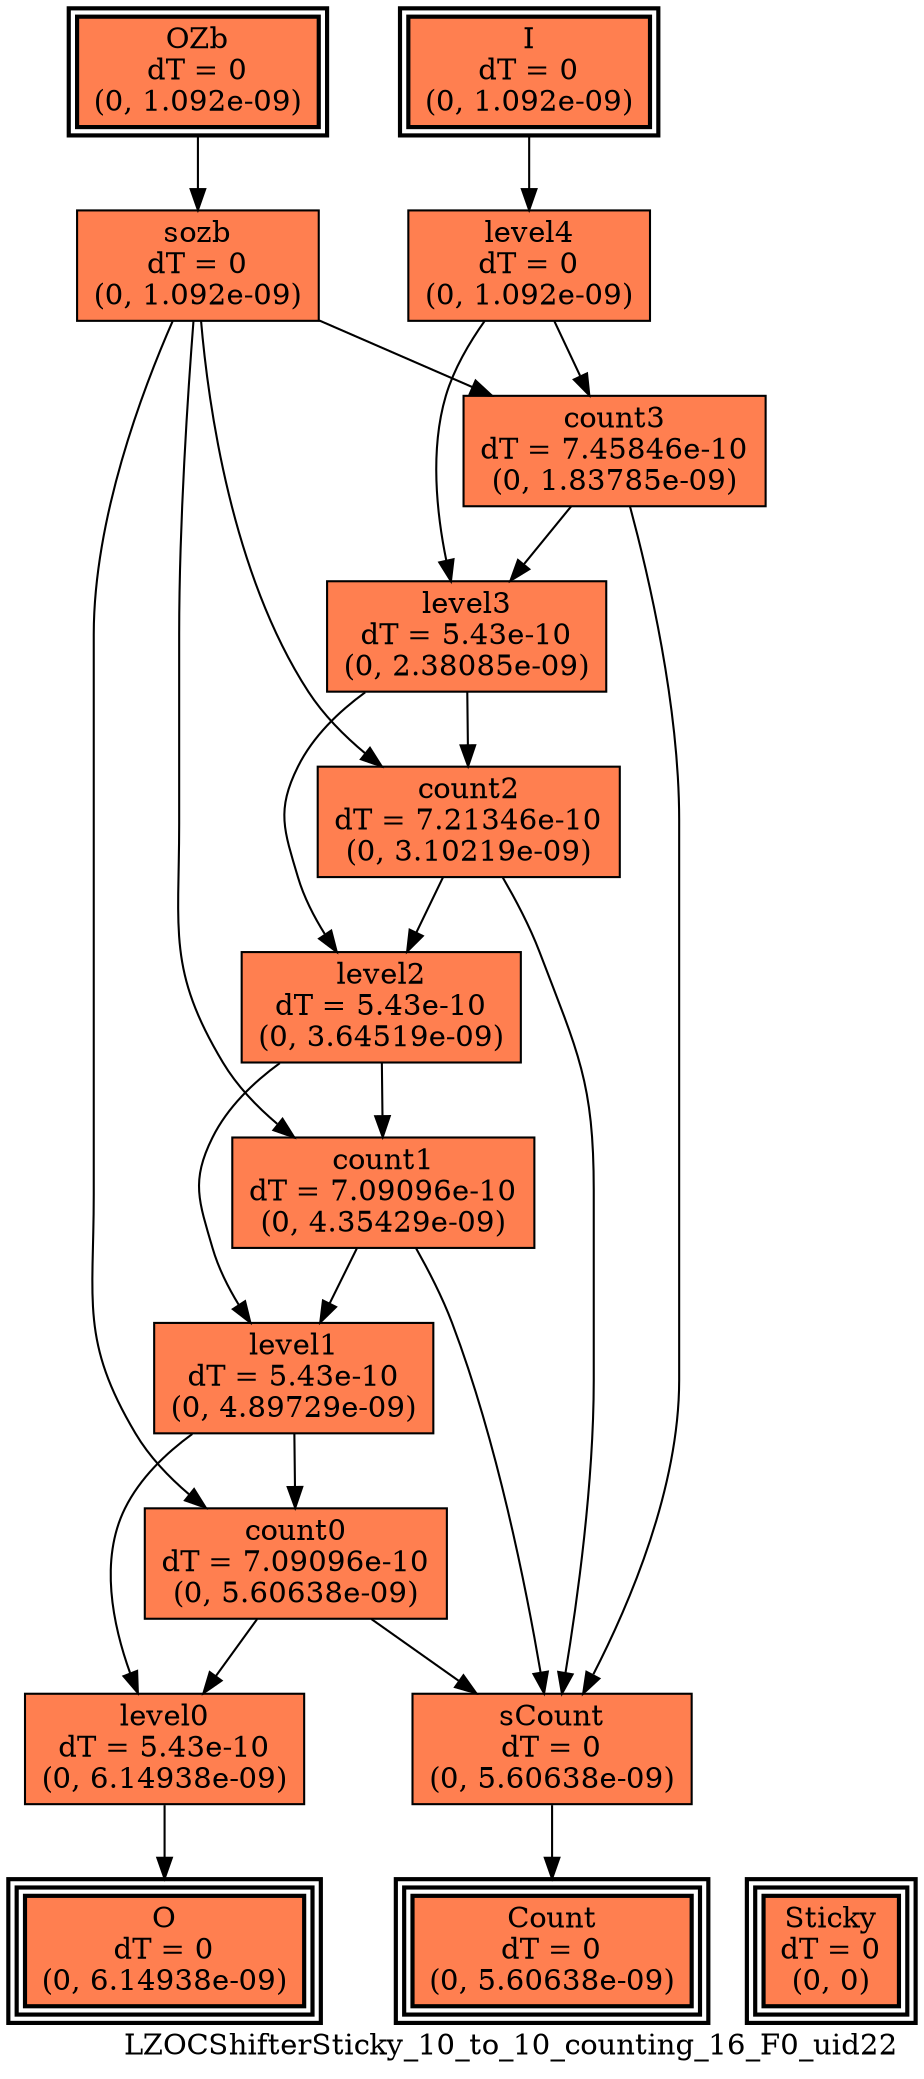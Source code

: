 digraph LZOCShifterSticky_10_to_10_counting_16_F0_uid22
{
	//graph drawing options
	label=LZOCShifterSticky_10_to_10_counting_16_F0_uid22;
	labelloc=bottom;
	labeljust=right;
	ratio=auto;
	nodesep=0.25;
	ranksep=0.5;

	//input/output signals of operator LZOCShifterSticky_10_to_10_counting_16_F0_uid22
	I__LZOCShifterSticky_10_to_10_counting_16_F0_uid22 [ label="I\ndT = 0\n(0, 1.092e-09)", shape=box, color=black, style="bold, filled", fillcolor=coral, peripheries=2 ];
	OZb__LZOCShifterSticky_10_to_10_counting_16_F0_uid22 [ label="OZb\ndT = 0\n(0, 1.092e-09)", shape=box, color=black, style="bold, filled", fillcolor=coral, peripheries=2 ];
	Count__LZOCShifterSticky_10_to_10_counting_16_F0_uid22 [ label="Count\ndT = 0\n(0, 5.60638e-09)", shape=box, color=black, style="bold, filled", fillcolor=coral, peripheries=3 ];
	O__LZOCShifterSticky_10_to_10_counting_16_F0_uid22 [ label="O\ndT = 0\n(0, 6.14938e-09)", shape=box, color=black, style="bold, filled", fillcolor=coral, peripheries=3 ];
	Sticky__LZOCShifterSticky_10_to_10_counting_16_F0_uid22 [ label="Sticky\ndT = 0\n(0, 0)", shape=box, color=black, style="bold, filled", fillcolor=coral, peripheries=3 ];
	{rank=same I__LZOCShifterSticky_10_to_10_counting_16_F0_uid22, OZb__LZOCShifterSticky_10_to_10_counting_16_F0_uid22};
	{rank=same Count__LZOCShifterSticky_10_to_10_counting_16_F0_uid22, O__LZOCShifterSticky_10_to_10_counting_16_F0_uid22, Sticky__LZOCShifterSticky_10_to_10_counting_16_F0_uid22};
	//internal signals of operator LZOCShifterSticky_10_to_10_counting_16_F0_uid22
	level4__LZOCShifterSticky_10_to_10_counting_16_F0_uid22 [ label="level4\ndT = 0\n(0, 1.092e-09)", shape=box, color=black, style=filled, fillcolor=coral, peripheries=1 ];
	sozb__LZOCShifterSticky_10_to_10_counting_16_F0_uid22 [ label="sozb\ndT = 0\n(0, 1.092e-09)", shape=box, color=black, style=filled, fillcolor=coral, peripheries=1 ];
	count3__LZOCShifterSticky_10_to_10_counting_16_F0_uid22 [ label="count3\ndT = 7.45846e-10\n(0, 1.83785e-09)", shape=box, color=black, style=filled, fillcolor=coral, peripheries=1 ];
	level3__LZOCShifterSticky_10_to_10_counting_16_F0_uid22 [ label="level3\ndT = 5.43e-10\n(0, 2.38085e-09)", shape=box, color=black, style=filled, fillcolor=coral, peripheries=1 ];
	count2__LZOCShifterSticky_10_to_10_counting_16_F0_uid22 [ label="count2\ndT = 7.21346e-10\n(0, 3.10219e-09)", shape=box, color=black, style=filled, fillcolor=coral, peripheries=1 ];
	level2__LZOCShifterSticky_10_to_10_counting_16_F0_uid22 [ label="level2\ndT = 5.43e-10\n(0, 3.64519e-09)", shape=box, color=black, style=filled, fillcolor=coral, peripheries=1 ];
	count1__LZOCShifterSticky_10_to_10_counting_16_F0_uid22 [ label="count1\ndT = 7.09096e-10\n(0, 4.35429e-09)", shape=box, color=black, style=filled, fillcolor=coral, peripheries=1 ];
	level1__LZOCShifterSticky_10_to_10_counting_16_F0_uid22 [ label="level1\ndT = 5.43e-10\n(0, 4.89729e-09)", shape=box, color=black, style=filled, fillcolor=coral, peripheries=1 ];
	count0__LZOCShifterSticky_10_to_10_counting_16_F0_uid22 [ label="count0\ndT = 7.09096e-10\n(0, 5.60638e-09)", shape=box, color=black, style=filled, fillcolor=coral, peripheries=1 ];
	level0__LZOCShifterSticky_10_to_10_counting_16_F0_uid22 [ label="level0\ndT = 5.43e-10\n(0, 6.14938e-09)", shape=box, color=black, style=filled, fillcolor=coral, peripheries=1 ];
	sCount__LZOCShifterSticky_10_to_10_counting_16_F0_uid22 [ label="sCount\ndT = 0\n(0, 5.60638e-09)", shape=box, color=black, style=filled, fillcolor=coral, peripheries=1 ];

	//subcomponents of operator LZOCShifterSticky_10_to_10_counting_16_F0_uid22

	//input and internal signal connections of operator LZOCShifterSticky_10_to_10_counting_16_F0_uid22
	I__LZOCShifterSticky_10_to_10_counting_16_F0_uid22 -> level4__LZOCShifterSticky_10_to_10_counting_16_F0_uid22 [ arrowhead=normal, arrowsize=1.0, arrowtail=normal, color=black, dir=forward  ];
	OZb__LZOCShifterSticky_10_to_10_counting_16_F0_uid22 -> sozb__LZOCShifterSticky_10_to_10_counting_16_F0_uid22 [ arrowhead=normal, arrowsize=1.0, arrowtail=normal, color=black, dir=forward  ];
	level4__LZOCShifterSticky_10_to_10_counting_16_F0_uid22 -> count3__LZOCShifterSticky_10_to_10_counting_16_F0_uid22 [ arrowhead=normal, arrowsize=1.0, arrowtail=normal, color=black, dir=forward  ];
	level4__LZOCShifterSticky_10_to_10_counting_16_F0_uid22 -> level3__LZOCShifterSticky_10_to_10_counting_16_F0_uid22 [ arrowhead=normal, arrowsize=1.0, arrowtail=normal, color=black, dir=forward  ];
	sozb__LZOCShifterSticky_10_to_10_counting_16_F0_uid22 -> count3__LZOCShifterSticky_10_to_10_counting_16_F0_uid22 [ arrowhead=normal, arrowsize=1.0, arrowtail=normal, color=black, dir=forward  ];
	sozb__LZOCShifterSticky_10_to_10_counting_16_F0_uid22 -> count2__LZOCShifterSticky_10_to_10_counting_16_F0_uid22 [ arrowhead=normal, arrowsize=1.0, arrowtail=normal, color=black, dir=forward  ];
	sozb__LZOCShifterSticky_10_to_10_counting_16_F0_uid22 -> count1__LZOCShifterSticky_10_to_10_counting_16_F0_uid22 [ arrowhead=normal, arrowsize=1.0, arrowtail=normal, color=black, dir=forward  ];
	sozb__LZOCShifterSticky_10_to_10_counting_16_F0_uid22 -> count0__LZOCShifterSticky_10_to_10_counting_16_F0_uid22 [ arrowhead=normal, arrowsize=1.0, arrowtail=normal, color=black, dir=forward  ];
	count3__LZOCShifterSticky_10_to_10_counting_16_F0_uid22 -> level3__LZOCShifterSticky_10_to_10_counting_16_F0_uid22 [ arrowhead=normal, arrowsize=1.0, arrowtail=normal, color=black, dir=forward  ];
	count3__LZOCShifterSticky_10_to_10_counting_16_F0_uid22 -> sCount__LZOCShifterSticky_10_to_10_counting_16_F0_uid22 [ arrowhead=normal, arrowsize=1.0, arrowtail=normal, color=black, dir=forward  ];
	level3__LZOCShifterSticky_10_to_10_counting_16_F0_uid22 -> count2__LZOCShifterSticky_10_to_10_counting_16_F0_uid22 [ arrowhead=normal, arrowsize=1.0, arrowtail=normal, color=black, dir=forward  ];
	level3__LZOCShifterSticky_10_to_10_counting_16_F0_uid22 -> level2__LZOCShifterSticky_10_to_10_counting_16_F0_uid22 [ arrowhead=normal, arrowsize=1.0, arrowtail=normal, color=black, dir=forward  ];
	count2__LZOCShifterSticky_10_to_10_counting_16_F0_uid22 -> level2__LZOCShifterSticky_10_to_10_counting_16_F0_uid22 [ arrowhead=normal, arrowsize=1.0, arrowtail=normal, color=black, dir=forward  ];
	count2__LZOCShifterSticky_10_to_10_counting_16_F0_uid22 -> sCount__LZOCShifterSticky_10_to_10_counting_16_F0_uid22 [ arrowhead=normal, arrowsize=1.0, arrowtail=normal, color=black, dir=forward  ];
	level2__LZOCShifterSticky_10_to_10_counting_16_F0_uid22 -> count1__LZOCShifterSticky_10_to_10_counting_16_F0_uid22 [ arrowhead=normal, arrowsize=1.0, arrowtail=normal, color=black, dir=forward  ];
	level2__LZOCShifterSticky_10_to_10_counting_16_F0_uid22 -> level1__LZOCShifterSticky_10_to_10_counting_16_F0_uid22 [ arrowhead=normal, arrowsize=1.0, arrowtail=normal, color=black, dir=forward  ];
	count1__LZOCShifterSticky_10_to_10_counting_16_F0_uid22 -> level1__LZOCShifterSticky_10_to_10_counting_16_F0_uid22 [ arrowhead=normal, arrowsize=1.0, arrowtail=normal, color=black, dir=forward  ];
	count1__LZOCShifterSticky_10_to_10_counting_16_F0_uid22 -> sCount__LZOCShifterSticky_10_to_10_counting_16_F0_uid22 [ arrowhead=normal, arrowsize=1.0, arrowtail=normal, color=black, dir=forward  ];
	level1__LZOCShifterSticky_10_to_10_counting_16_F0_uid22 -> count0__LZOCShifterSticky_10_to_10_counting_16_F0_uid22 [ arrowhead=normal, arrowsize=1.0, arrowtail=normal, color=black, dir=forward  ];
	level1__LZOCShifterSticky_10_to_10_counting_16_F0_uid22 -> level0__LZOCShifterSticky_10_to_10_counting_16_F0_uid22 [ arrowhead=normal, arrowsize=1.0, arrowtail=normal, color=black, dir=forward  ];
	count0__LZOCShifterSticky_10_to_10_counting_16_F0_uid22 -> level0__LZOCShifterSticky_10_to_10_counting_16_F0_uid22 [ arrowhead=normal, arrowsize=1.0, arrowtail=normal, color=black, dir=forward  ];
	count0__LZOCShifterSticky_10_to_10_counting_16_F0_uid22 -> sCount__LZOCShifterSticky_10_to_10_counting_16_F0_uid22 [ arrowhead=normal, arrowsize=1.0, arrowtail=normal, color=black, dir=forward  ];
	level0__LZOCShifterSticky_10_to_10_counting_16_F0_uid22 -> O__LZOCShifterSticky_10_to_10_counting_16_F0_uid22 [ arrowhead=normal, arrowsize=1.0, arrowtail=normal, color=black, dir=forward  ];
	sCount__LZOCShifterSticky_10_to_10_counting_16_F0_uid22 -> Count__LZOCShifterSticky_10_to_10_counting_16_F0_uid22 [ arrowhead=normal, arrowsize=1.0, arrowtail=normal, color=black, dir=forward  ];
}

